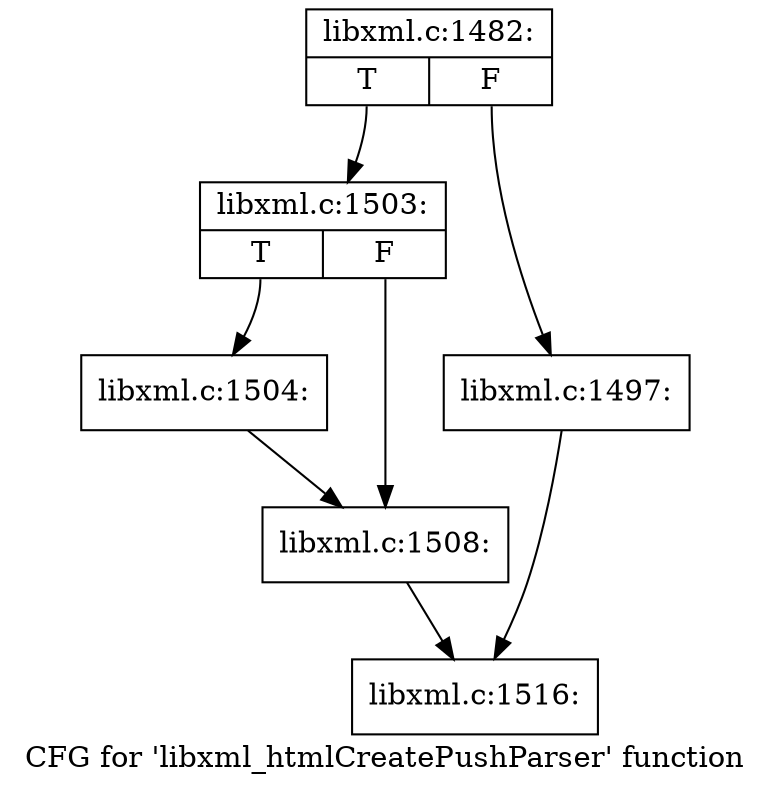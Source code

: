 digraph "CFG for 'libxml_htmlCreatePushParser' function" {
	label="CFG for 'libxml_htmlCreatePushParser' function";

	Node0x5252720 [shape=record,label="{libxml.c:1482:|{<s0>T|<s1>F}}"];
	Node0x5252720:s0 -> Node0x52782c0;
	Node0x5252720:s1 -> Node0x5278270;
	Node0x5278270 [shape=record,label="{libxml.c:1497:}"];
	Node0x5278270 -> Node0x52759c0;
	Node0x52782c0 [shape=record,label="{libxml.c:1503:|{<s0>T|<s1>F}}"];
	Node0x52782c0:s0 -> Node0x5278c60;
	Node0x52782c0:s1 -> Node0x5278cb0;
	Node0x5278c60 [shape=record,label="{libxml.c:1504:}"];
	Node0x5278c60 -> Node0x5278cb0;
	Node0x5278cb0 [shape=record,label="{libxml.c:1508:}"];
	Node0x5278cb0 -> Node0x52759c0;
	Node0x52759c0 [shape=record,label="{libxml.c:1516:}"];
}
